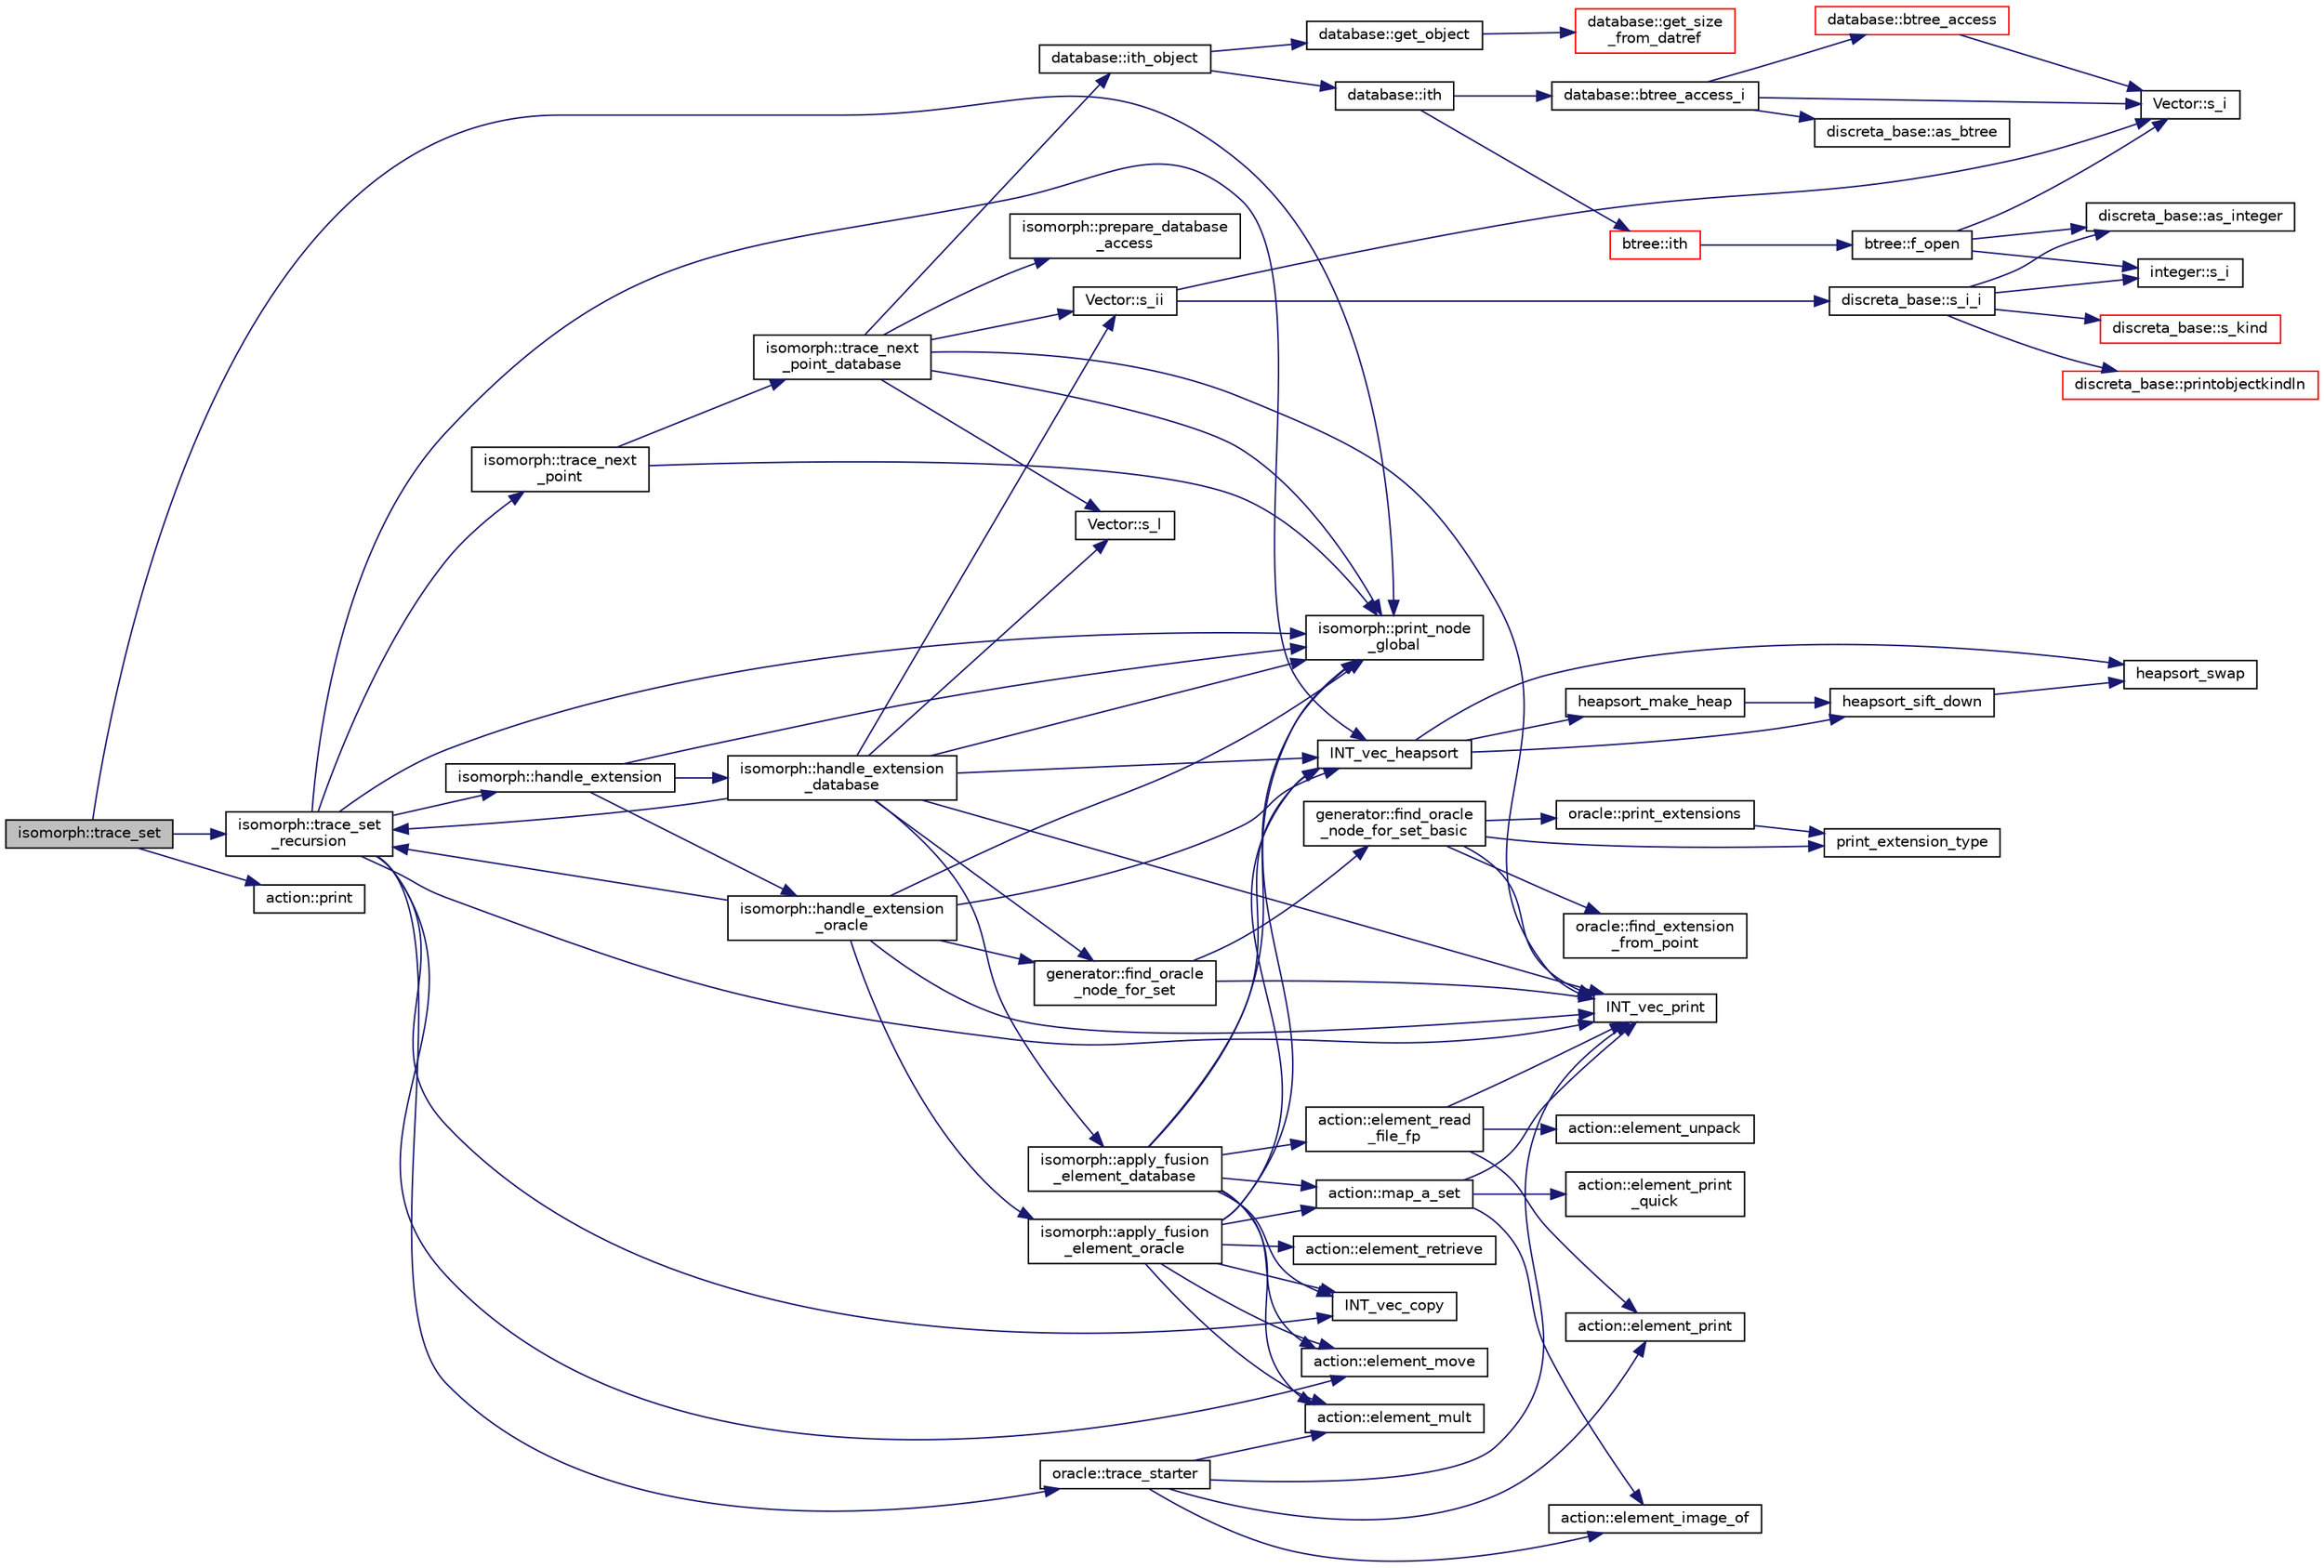 digraph "isomorph::trace_set"
{
  edge [fontname="Helvetica",fontsize="10",labelfontname="Helvetica",labelfontsize="10"];
  node [fontname="Helvetica",fontsize="10",shape=record];
  rankdir="LR";
  Node15214 [label="isomorph::trace_set",height=0.2,width=0.4,color="black", fillcolor="grey75", style="filled", fontcolor="black"];
  Node15214 -> Node15215 [color="midnightblue",fontsize="10",style="solid",fontname="Helvetica"];
  Node15215 [label="isomorph::trace_set\l_recursion",height=0.2,width=0.4,color="black", fillcolor="white", style="filled",URL="$d3/d5f/classisomorph.html#a8ef29320b04d7ca09212706e47b013b9"];
  Node15215 -> Node15216 [color="midnightblue",fontsize="10",style="solid",fontname="Helvetica"];
  Node15216 [label="isomorph::print_node\l_global",height=0.2,width=0.4,color="black", fillcolor="white", style="filled",URL="$d3/d5f/classisomorph.html#ac62bed8edc25b5b50cc4f275f94c8470"];
  Node15215 -> Node15217 [color="midnightblue",fontsize="10",style="solid",fontname="Helvetica"];
  Node15217 [label="oracle::trace_starter",height=0.2,width=0.4,color="black", fillcolor="white", style="filled",URL="$d7/da7/classoracle.html#a1c0079d3860d8b80a918c3b37909fc35"];
  Node15217 -> Node15218 [color="midnightblue",fontsize="10",style="solid",fontname="Helvetica"];
  Node15218 [label="INT_vec_print",height=0.2,width=0.4,color="black", fillcolor="white", style="filled",URL="$df/dbf/sajeeb_8_c.html#a79a5901af0b47dd0d694109543c027fe"];
  Node15217 -> Node15219 [color="midnightblue",fontsize="10",style="solid",fontname="Helvetica"];
  Node15219 [label="action::element_print",height=0.2,width=0.4,color="black", fillcolor="white", style="filled",URL="$d2/d86/classaction.html#ae38c3ef3c1125213733d63c6fc3c40cd"];
  Node15217 -> Node15220 [color="midnightblue",fontsize="10",style="solid",fontname="Helvetica"];
  Node15220 [label="action::element_image_of",height=0.2,width=0.4,color="black", fillcolor="white", style="filled",URL="$d2/d86/classaction.html#ae09559d4537a048fc860f8a74a31393d"];
  Node15217 -> Node15221 [color="midnightblue",fontsize="10",style="solid",fontname="Helvetica"];
  Node15221 [label="action::element_mult",height=0.2,width=0.4,color="black", fillcolor="white", style="filled",URL="$d2/d86/classaction.html#ae9e36b2cae1f0f7bd7144097fa9a34b3"];
  Node15215 -> Node15222 [color="midnightblue",fontsize="10",style="solid",fontname="Helvetica"];
  Node15222 [label="INT_vec_copy",height=0.2,width=0.4,color="black", fillcolor="white", style="filled",URL="$df/dbf/sajeeb_8_c.html#ac2d875e27e009af6ec04d17254d11075"];
  Node15215 -> Node15218 [color="midnightblue",fontsize="10",style="solid",fontname="Helvetica"];
  Node15215 -> Node15223 [color="midnightblue",fontsize="10",style="solid",fontname="Helvetica"];
  Node15223 [label="action::element_move",height=0.2,width=0.4,color="black", fillcolor="white", style="filled",URL="$d2/d86/classaction.html#a550947491bbb534d3d7951f50198a874"];
  Node15215 -> Node15224 [color="midnightblue",fontsize="10",style="solid",fontname="Helvetica"];
  Node15224 [label="isomorph::trace_next\l_point",height=0.2,width=0.4,color="black", fillcolor="white", style="filled",URL="$d3/d5f/classisomorph.html#abbd0155495f572d2ba628955275cc7da"];
  Node15224 -> Node15216 [color="midnightblue",fontsize="10",style="solid",fontname="Helvetica"];
  Node15224 -> Node15225 [color="midnightblue",fontsize="10",style="solid",fontname="Helvetica"];
  Node15225 [label="isomorph::trace_next\l_point_database",height=0.2,width=0.4,color="black", fillcolor="white", style="filled",URL="$d3/d5f/classisomorph.html#a45b142052e2877d9dcaa9f805a95f18f"];
  Node15225 -> Node15216 [color="midnightblue",fontsize="10",style="solid",fontname="Helvetica"];
  Node15225 -> Node15226 [color="midnightblue",fontsize="10",style="solid",fontname="Helvetica"];
  Node15226 [label="isomorph::prepare_database\l_access",height=0.2,width=0.4,color="black", fillcolor="white", style="filled",URL="$d3/d5f/classisomorph.html#a627df029f7f2e59f588c2a44bbe7c201"];
  Node15225 -> Node15227 [color="midnightblue",fontsize="10",style="solid",fontname="Helvetica"];
  Node15227 [label="database::ith_object",height=0.2,width=0.4,color="black", fillcolor="white", style="filled",URL="$db/d72/classdatabase.html#a1516bb38a4c846172354291271700d07"];
  Node15227 -> Node15228 [color="midnightblue",fontsize="10",style="solid",fontname="Helvetica"];
  Node15228 [label="database::ith",height=0.2,width=0.4,color="black", fillcolor="white", style="filled",URL="$db/d72/classdatabase.html#af17af33b686cba55558237b04714108f"];
  Node15228 -> Node15229 [color="midnightblue",fontsize="10",style="solid",fontname="Helvetica"];
  Node15229 [label="database::btree_access_i",height=0.2,width=0.4,color="black", fillcolor="white", style="filled",URL="$db/d72/classdatabase.html#a215047d1b32b8bd54f91a7bdca168eee"];
  Node15229 -> Node15230 [color="midnightblue",fontsize="10",style="solid",fontname="Helvetica"];
  Node15230 [label="database::btree_access",height=0.2,width=0.4,color="red", fillcolor="white", style="filled",URL="$db/d72/classdatabase.html#a30109ba5488b06111439f887fc1ac499"];
  Node15230 -> Node15231 [color="midnightblue",fontsize="10",style="solid",fontname="Helvetica"];
  Node15231 [label="Vector::s_i",height=0.2,width=0.4,color="black", fillcolor="white", style="filled",URL="$d5/db2/class_vector.html#a1c4fe1752523df8119f70dd550244871"];
  Node15229 -> Node15231 [color="midnightblue",fontsize="10",style="solid",fontname="Helvetica"];
  Node15229 -> Node15233 [color="midnightblue",fontsize="10",style="solid",fontname="Helvetica"];
  Node15233 [label="discreta_base::as_btree",height=0.2,width=0.4,color="black", fillcolor="white", style="filled",URL="$d7/d71/classdiscreta__base.html#a78e76674cef2ec113c17989c11288778"];
  Node15228 -> Node15234 [color="midnightblue",fontsize="10",style="solid",fontname="Helvetica"];
  Node15234 [label="btree::ith",height=0.2,width=0.4,color="red", fillcolor="white", style="filled",URL="$dd/db0/classbtree.html#aba50733eb0d292c2fd103cd6721cc1d6"];
  Node15234 -> Node15235 [color="midnightblue",fontsize="10",style="solid",fontname="Helvetica"];
  Node15235 [label="btree::f_open",height=0.2,width=0.4,color="black", fillcolor="white", style="filled",URL="$dd/db0/classbtree.html#a192d74607f02ea8e0ad631d6e6fd6704"];
  Node15235 -> Node15231 [color="midnightblue",fontsize="10",style="solid",fontname="Helvetica"];
  Node15235 -> Node15236 [color="midnightblue",fontsize="10",style="solid",fontname="Helvetica"];
  Node15236 [label="discreta_base::as_integer",height=0.2,width=0.4,color="black", fillcolor="white", style="filled",URL="$d7/d71/classdiscreta__base.html#a00d7691eaf874fd283d942692fe8dd26"];
  Node15235 -> Node15237 [color="midnightblue",fontsize="10",style="solid",fontname="Helvetica"];
  Node15237 [label="integer::s_i",height=0.2,width=0.4,color="black", fillcolor="white", style="filled",URL="$d0/de5/classinteger.html#adf28e9f94d4c844adaa950deeb80b904"];
  Node15227 -> Node15259 [color="midnightblue",fontsize="10",style="solid",fontname="Helvetica"];
  Node15259 [label="database::get_object",height=0.2,width=0.4,color="black", fillcolor="white", style="filled",URL="$db/d72/classdatabase.html#a2f58ec1301addabc2fb6544038e108c6"];
  Node15259 -> Node15260 [color="midnightblue",fontsize="10",style="solid",fontname="Helvetica"];
  Node15260 [label="database::get_size\l_from_datref",height=0.2,width=0.4,color="red", fillcolor="white", style="filled",URL="$db/d72/classdatabase.html#ae71e4c19b07a2d67682fbd4b069e9a7e"];
  Node15225 -> Node15268 [color="midnightblue",fontsize="10",style="solid",fontname="Helvetica"];
  Node15268 [label="Vector::s_ii",height=0.2,width=0.4,color="black", fillcolor="white", style="filled",URL="$d5/db2/class_vector.html#a75d4942cc7b9794717b4846c10520db8"];
  Node15268 -> Node15231 [color="midnightblue",fontsize="10",style="solid",fontname="Helvetica"];
  Node15268 -> Node15269 [color="midnightblue",fontsize="10",style="solid",fontname="Helvetica"];
  Node15269 [label="discreta_base::s_i_i",height=0.2,width=0.4,color="black", fillcolor="white", style="filled",URL="$d7/d71/classdiscreta__base.html#aadb92c01fbe69b3034b0214b33fbc735"];
  Node15269 -> Node15270 [color="midnightblue",fontsize="10",style="solid",fontname="Helvetica"];
  Node15270 [label="discreta_base::s_kind",height=0.2,width=0.4,color="red", fillcolor="white", style="filled",URL="$d7/d71/classdiscreta__base.html#a8a830025c74adbbc3362418a7c2ba157"];
  Node15269 -> Node15273 [color="midnightblue",fontsize="10",style="solid",fontname="Helvetica"];
  Node15273 [label="discreta_base::printobjectkindln",height=0.2,width=0.4,color="red", fillcolor="white", style="filled",URL="$d7/d71/classdiscreta__base.html#a677ccc8f392ebedde05e453f8cf59559"];
  Node15269 -> Node15236 [color="midnightblue",fontsize="10",style="solid",fontname="Helvetica"];
  Node15269 -> Node15237 [color="midnightblue",fontsize="10",style="solid",fontname="Helvetica"];
  Node15225 -> Node15218 [color="midnightblue",fontsize="10",style="solid",fontname="Helvetica"];
  Node15225 -> Node15275 [color="midnightblue",fontsize="10",style="solid",fontname="Helvetica"];
  Node15275 [label="Vector::s_l",height=0.2,width=0.4,color="black", fillcolor="white", style="filled",URL="$d5/db2/class_vector.html#ad2dc082288f858d22a528832289e0704"];
  Node15215 -> Node15276 [color="midnightblue",fontsize="10",style="solid",fontname="Helvetica"];
  Node15276 [label="INT_vec_heapsort",height=0.2,width=0.4,color="black", fillcolor="white", style="filled",URL="$d5/de2/foundations_2data__structures_2data__structures_8h.html#a3590ad9987f801fbfc94634300182f39"];
  Node15276 -> Node15277 [color="midnightblue",fontsize="10",style="solid",fontname="Helvetica"];
  Node15277 [label="heapsort_make_heap",height=0.2,width=0.4,color="black", fillcolor="white", style="filled",URL="$d4/dd7/sorting_8_c.html#a42f24453d7d77eeb1338ebd1a13cfdbb"];
  Node15277 -> Node15278 [color="midnightblue",fontsize="10",style="solid",fontname="Helvetica"];
  Node15278 [label="heapsort_sift_down",height=0.2,width=0.4,color="black", fillcolor="white", style="filled",URL="$d4/dd7/sorting_8_c.html#a65cbb1a6a3f01f511673705437ddc18b"];
  Node15278 -> Node15279 [color="midnightblue",fontsize="10",style="solid",fontname="Helvetica"];
  Node15279 [label="heapsort_swap",height=0.2,width=0.4,color="black", fillcolor="white", style="filled",URL="$d4/dd7/sorting_8_c.html#a8f048362e6065297b19b6975bcbbfcc6"];
  Node15276 -> Node15279 [color="midnightblue",fontsize="10",style="solid",fontname="Helvetica"];
  Node15276 -> Node15278 [color="midnightblue",fontsize="10",style="solid",fontname="Helvetica"];
  Node15215 -> Node15280 [color="midnightblue",fontsize="10",style="solid",fontname="Helvetica"];
  Node15280 [label="isomorph::handle_extension",height=0.2,width=0.4,color="black", fillcolor="white", style="filled",URL="$d3/d5f/classisomorph.html#add6e954f5b8fdcbd11c4743afb44531b"];
  Node15280 -> Node15216 [color="midnightblue",fontsize="10",style="solid",fontname="Helvetica"];
  Node15280 -> Node15281 [color="midnightblue",fontsize="10",style="solid",fontname="Helvetica"];
  Node15281 [label="isomorph::handle_extension\l_oracle",height=0.2,width=0.4,color="black", fillcolor="white", style="filled",URL="$d3/d5f/classisomorph.html#acc99e89e75ae8f8ddf2d5d5160363c6e"];
  Node15281 -> Node15216 [color="midnightblue",fontsize="10",style="solid",fontname="Helvetica"];
  Node15281 -> Node15215 [color="midnightblue",fontsize="10",style="solid",fontname="Helvetica"];
  Node15281 -> Node15282 [color="midnightblue",fontsize="10",style="solid",fontname="Helvetica"];
  Node15282 [label="isomorph::apply_fusion\l_element_oracle",height=0.2,width=0.4,color="black", fillcolor="white", style="filled",URL="$d3/d5f/classisomorph.html#ac8f7bb76db1ce5fa9a34f2ac50f221e1"];
  Node15282 -> Node15216 [color="midnightblue",fontsize="10",style="solid",fontname="Helvetica"];
  Node15282 -> Node15283 [color="midnightblue",fontsize="10",style="solid",fontname="Helvetica"];
  Node15283 [label="action::element_retrieve",height=0.2,width=0.4,color="black", fillcolor="white", style="filled",URL="$d2/d86/classaction.html#ad28f6f8810ffbad64c1490f78e51e2b1"];
  Node15282 -> Node15284 [color="midnightblue",fontsize="10",style="solid",fontname="Helvetica"];
  Node15284 [label="action::map_a_set",height=0.2,width=0.4,color="black", fillcolor="white", style="filled",URL="$d2/d86/classaction.html#a600e542e5aeca2a46f18110e027947e0"];
  Node15284 -> Node15285 [color="midnightblue",fontsize="10",style="solid",fontname="Helvetica"];
  Node15285 [label="action::element_print\l_quick",height=0.2,width=0.4,color="black", fillcolor="white", style="filled",URL="$d2/d86/classaction.html#a4844680cf6750396f76494a28655265b"];
  Node15284 -> Node15218 [color="midnightblue",fontsize="10",style="solid",fontname="Helvetica"];
  Node15284 -> Node15220 [color="midnightblue",fontsize="10",style="solid",fontname="Helvetica"];
  Node15282 -> Node15276 [color="midnightblue",fontsize="10",style="solid",fontname="Helvetica"];
  Node15282 -> Node15221 [color="midnightblue",fontsize="10",style="solid",fontname="Helvetica"];
  Node15282 -> Node15222 [color="midnightblue",fontsize="10",style="solid",fontname="Helvetica"];
  Node15282 -> Node15223 [color="midnightblue",fontsize="10",style="solid",fontname="Helvetica"];
  Node15281 -> Node15218 [color="midnightblue",fontsize="10",style="solid",fontname="Helvetica"];
  Node15281 -> Node15276 [color="midnightblue",fontsize="10",style="solid",fontname="Helvetica"];
  Node15281 -> Node15286 [color="midnightblue",fontsize="10",style="solid",fontname="Helvetica"];
  Node15286 [label="generator::find_oracle\l_node_for_set",height=0.2,width=0.4,color="black", fillcolor="white", style="filled",URL="$d7/d73/classgenerator.html#acdf58f4d0bdb6a88af63cdd5fb5d6bff"];
  Node15286 -> Node15218 [color="midnightblue",fontsize="10",style="solid",fontname="Helvetica"];
  Node15286 -> Node15287 [color="midnightblue",fontsize="10",style="solid",fontname="Helvetica"];
  Node15287 [label="generator::find_oracle\l_node_for_set_basic",height=0.2,width=0.4,color="black", fillcolor="white", style="filled",URL="$d7/d73/classgenerator.html#aef74bcab80fb84791767d56f6cc1464f"];
  Node15287 -> Node15218 [color="midnightblue",fontsize="10",style="solid",fontname="Helvetica"];
  Node15287 -> Node15288 [color="midnightblue",fontsize="10",style="solid",fontname="Helvetica"];
  Node15288 [label="oracle::find_extension\l_from_point",height=0.2,width=0.4,color="black", fillcolor="white", style="filled",URL="$d7/da7/classoracle.html#aa6091b5a2260435d706a61ddc06ad1a4"];
  Node15287 -> Node15289 [color="midnightblue",fontsize="10",style="solid",fontname="Helvetica"];
  Node15289 [label="oracle::print_extensions",height=0.2,width=0.4,color="black", fillcolor="white", style="filled",URL="$d7/da7/classoracle.html#a6ea212ee0158a6c6146d54f79ba0e9f3"];
  Node15289 -> Node15290 [color="midnightblue",fontsize="10",style="solid",fontname="Helvetica"];
  Node15290 [label="print_extension_type",height=0.2,width=0.4,color="black", fillcolor="white", style="filled",URL="$da/d10/other_8h.html#ab39242254c1c0bce13010118473d8c74"];
  Node15287 -> Node15290 [color="midnightblue",fontsize="10",style="solid",fontname="Helvetica"];
  Node15280 -> Node15291 [color="midnightblue",fontsize="10",style="solid",fontname="Helvetica"];
  Node15291 [label="isomorph::handle_extension\l_database",height=0.2,width=0.4,color="black", fillcolor="white", style="filled",URL="$d3/d5f/classisomorph.html#ad98512c3c74bafd90d4d23cf048ebc2e"];
  Node15291 -> Node15216 [color="midnightblue",fontsize="10",style="solid",fontname="Helvetica"];
  Node15291 -> Node15268 [color="midnightblue",fontsize="10",style="solid",fontname="Helvetica"];
  Node15291 -> Node15275 [color="midnightblue",fontsize="10",style="solid",fontname="Helvetica"];
  Node15291 -> Node15215 [color="midnightblue",fontsize="10",style="solid",fontname="Helvetica"];
  Node15291 -> Node15292 [color="midnightblue",fontsize="10",style="solid",fontname="Helvetica"];
  Node15292 [label="isomorph::apply_fusion\l_element_database",height=0.2,width=0.4,color="black", fillcolor="white", style="filled",URL="$d3/d5f/classisomorph.html#aab57f0f3ffbae79f2cb3b055fcd9c090"];
  Node15292 -> Node15216 [color="midnightblue",fontsize="10",style="solid",fontname="Helvetica"];
  Node15292 -> Node15293 [color="midnightblue",fontsize="10",style="solid",fontname="Helvetica"];
  Node15293 [label="action::element_read\l_file_fp",height=0.2,width=0.4,color="black", fillcolor="white", style="filled",URL="$d2/d86/classaction.html#a5cff4d93d067b68e4ecf2d8502d697bb"];
  Node15293 -> Node15294 [color="midnightblue",fontsize="10",style="solid",fontname="Helvetica"];
  Node15294 [label="action::element_unpack",height=0.2,width=0.4,color="black", fillcolor="white", style="filled",URL="$d2/d86/classaction.html#a02107279a3bdcf054008bd180dfaef10"];
  Node15293 -> Node15219 [color="midnightblue",fontsize="10",style="solid",fontname="Helvetica"];
  Node15293 -> Node15218 [color="midnightblue",fontsize="10",style="solid",fontname="Helvetica"];
  Node15292 -> Node15284 [color="midnightblue",fontsize="10",style="solid",fontname="Helvetica"];
  Node15292 -> Node15276 [color="midnightblue",fontsize="10",style="solid",fontname="Helvetica"];
  Node15292 -> Node15221 [color="midnightblue",fontsize="10",style="solid",fontname="Helvetica"];
  Node15292 -> Node15222 [color="midnightblue",fontsize="10",style="solid",fontname="Helvetica"];
  Node15292 -> Node15223 [color="midnightblue",fontsize="10",style="solid",fontname="Helvetica"];
  Node15291 -> Node15276 [color="midnightblue",fontsize="10",style="solid",fontname="Helvetica"];
  Node15291 -> Node15218 [color="midnightblue",fontsize="10",style="solid",fontname="Helvetica"];
  Node15291 -> Node15286 [color="midnightblue",fontsize="10",style="solid",fontname="Helvetica"];
  Node15214 -> Node15216 [color="midnightblue",fontsize="10",style="solid",fontname="Helvetica"];
  Node15214 -> Node15295 [color="midnightblue",fontsize="10",style="solid",fontname="Helvetica"];
  Node15295 [label="action::print",height=0.2,width=0.4,color="black", fillcolor="white", style="filled",URL="$d2/d86/classaction.html#ae4159079fcf493e0e110c2114cc0a52d"];
}
